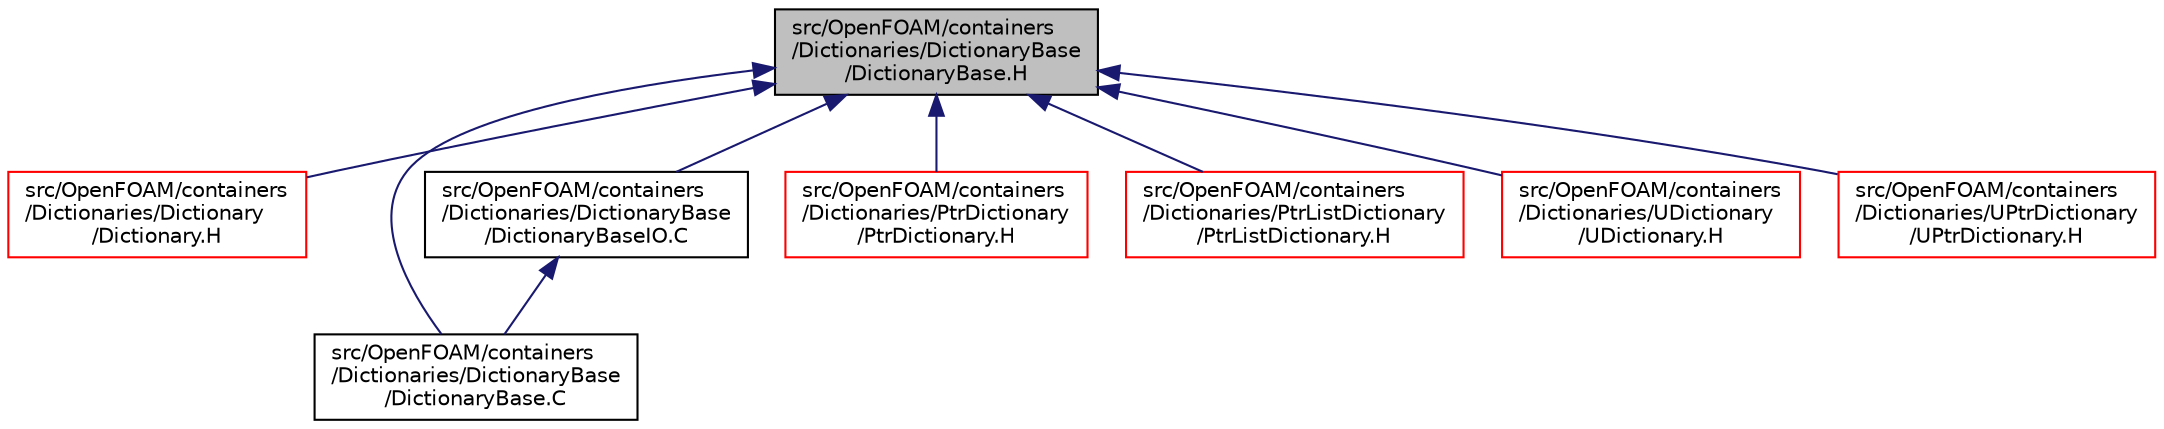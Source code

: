 digraph "src/OpenFOAM/containers/Dictionaries/DictionaryBase/DictionaryBase.H"
{
  bgcolor="transparent";
  edge [fontname="Helvetica",fontsize="10",labelfontname="Helvetica",labelfontsize="10"];
  node [fontname="Helvetica",fontsize="10",shape=record];
  Node68 [label="src/OpenFOAM/containers\l/Dictionaries/DictionaryBase\l/DictionaryBase.H",height=0.2,width=0.4,color="black", fillcolor="grey75", style="filled", fontcolor="black"];
  Node68 -> Node69 [dir="back",color="midnightblue",fontsize="10",style="solid",fontname="Helvetica"];
  Node69 [label="src/OpenFOAM/containers\l/Dictionaries/Dictionary\l/Dictionary.H",height=0.2,width=0.4,color="red",URL="$a09125.html"];
  Node68 -> Node74 [dir="back",color="midnightblue",fontsize="10",style="solid",fontname="Helvetica"];
  Node74 [label="src/OpenFOAM/containers\l/Dictionaries/DictionaryBase\l/DictionaryBase.C",height=0.2,width=0.4,color="black",URL="$a09128.html"];
  Node68 -> Node75 [dir="back",color="midnightblue",fontsize="10",style="solid",fontname="Helvetica"];
  Node75 [label="src/OpenFOAM/containers\l/Dictionaries/DictionaryBase\l/DictionaryBaseIO.C",height=0.2,width=0.4,color="black",URL="$a09134.html",tooltip="Reads the data description and data portions of a DictionaryBase File. "];
  Node75 -> Node74 [dir="back",color="midnightblue",fontsize="10",style="solid",fontname="Helvetica"];
  Node68 -> Node76 [dir="back",color="midnightblue",fontsize="10",style="solid",fontname="Helvetica"];
  Node76 [label="src/OpenFOAM/containers\l/Dictionaries/PtrDictionary\l/PtrDictionary.H",height=0.2,width=0.4,color="red",URL="$a09140.html"];
  Node68 -> Node83 [dir="back",color="midnightblue",fontsize="10",style="solid",fontname="Helvetica"];
  Node83 [label="src/OpenFOAM/containers\l/Dictionaries/PtrListDictionary\l/PtrListDictionary.H",height=0.2,width=0.4,color="red",URL="$a09146.html"];
  Node68 -> Node104 [dir="back",color="midnightblue",fontsize="10",style="solid",fontname="Helvetica"];
  Node104 [label="src/OpenFOAM/containers\l/Dictionaries/UDictionary\l/UDictionary.H",height=0.2,width=0.4,color="red",URL="$a09152.html"];
  Node68 -> Node106 [dir="back",color="midnightblue",fontsize="10",style="solid",fontname="Helvetica"];
  Node106 [label="src/OpenFOAM/containers\l/Dictionaries/UPtrDictionary\l/UPtrDictionary.H",height=0.2,width=0.4,color="red",URL="$a09158.html"];
}
